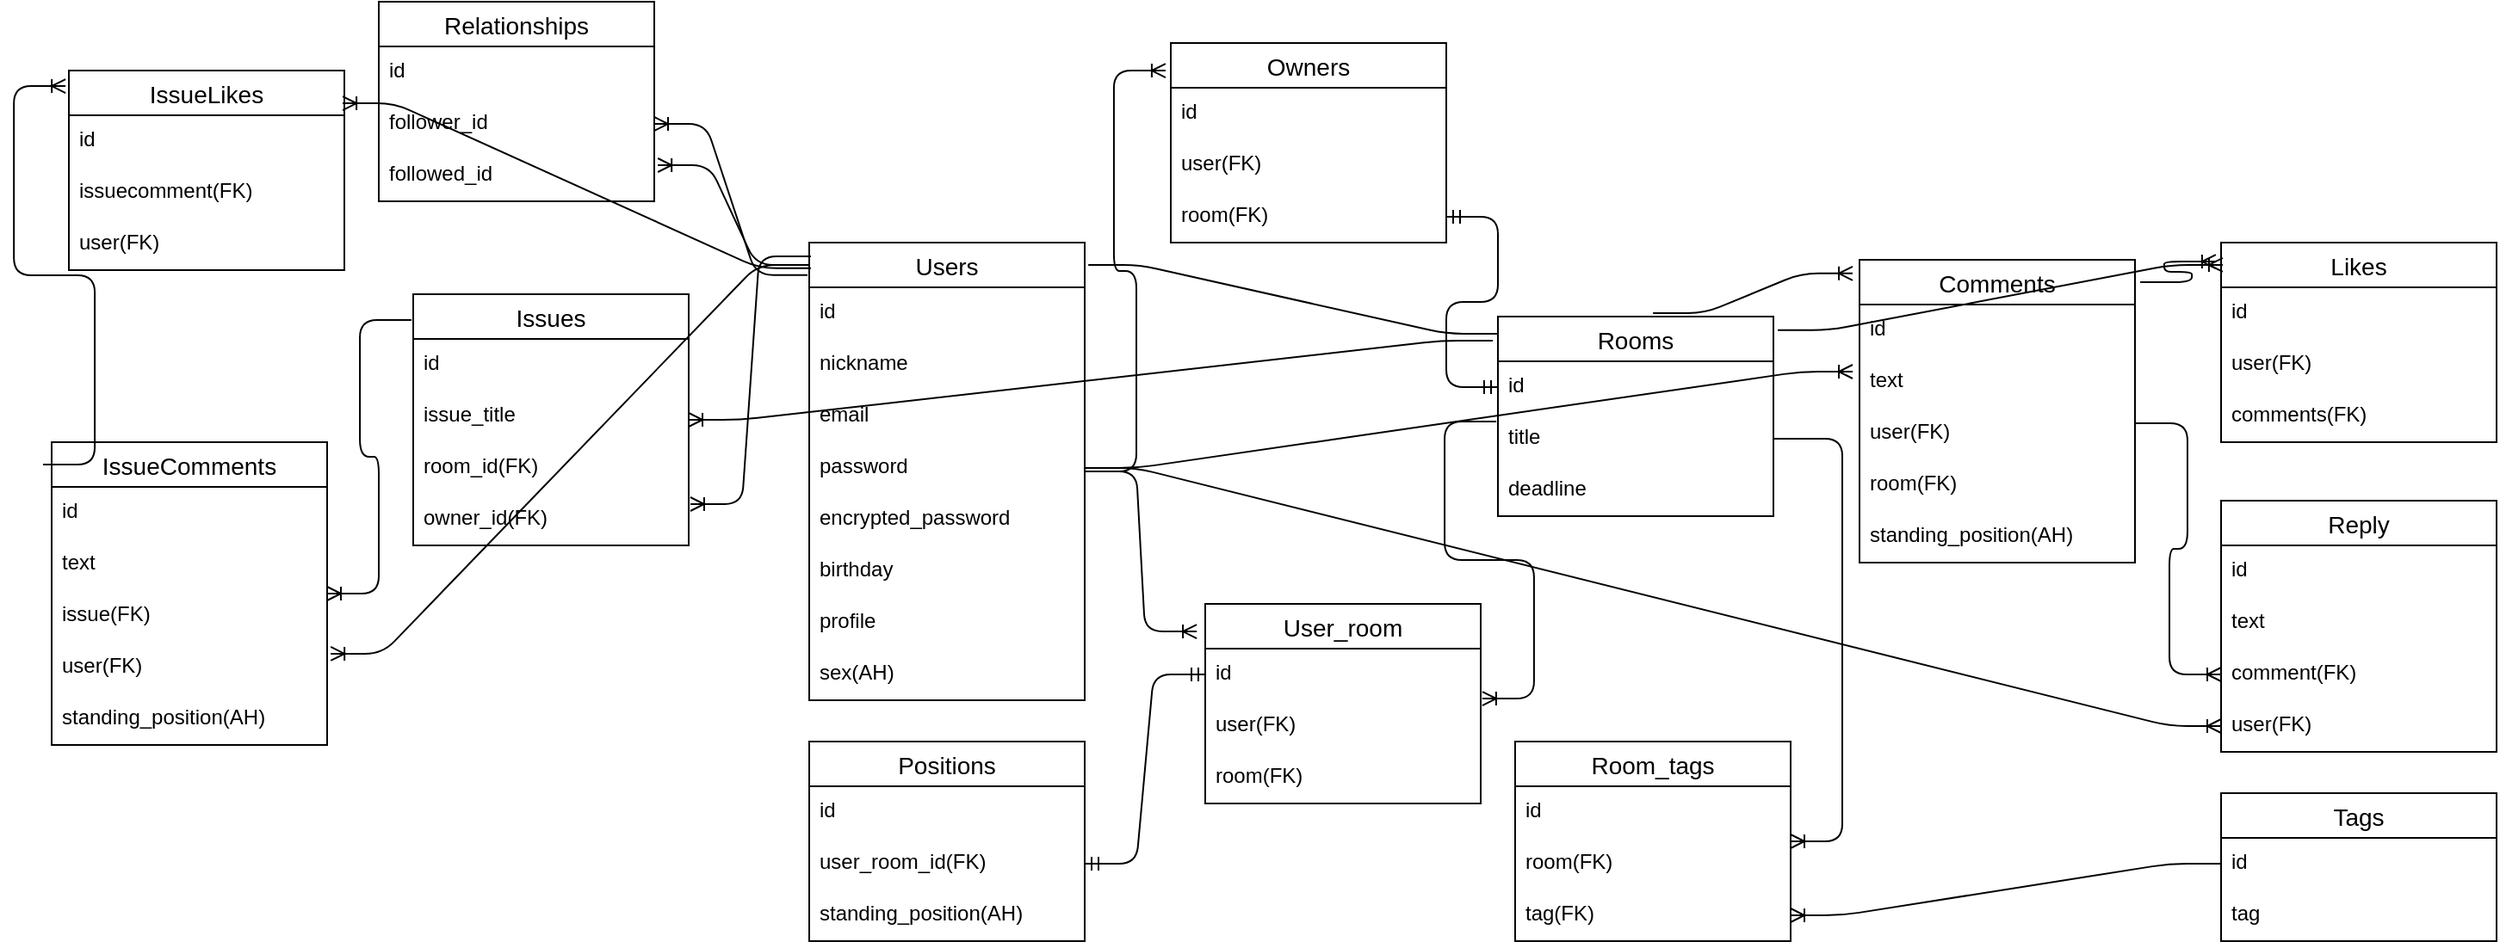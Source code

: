 <mxfile>
    <diagram id="w-KWtsIKluz7M0ZVdeUT" name="ページ1">
        <mxGraphModel dx="2038" dy="1231" grid="0" gridSize="10" guides="0" tooltips="1" connect="1" arrows="1" fold="1" page="0" pageScale="1" pageWidth="827" pageHeight="1169" math="0" shadow="0">
            <root>
                <mxCell id="0"/>
                <mxCell id="1" parent="0"/>
                <mxCell id="4" value="Users" style="swimlane;fontStyle=0;childLayout=stackLayout;horizontal=1;startSize=26;horizontalStack=0;resizeParent=1;resizeParentMax=0;resizeLast=0;collapsible=1;marginBottom=0;align=center;fontSize=14;" parent="1" vertex="1">
                    <mxGeometry x="280" y="-10" width="160" height="266" as="geometry"/>
                </mxCell>
                <mxCell id="5" value="id" style="text;strokeColor=none;fillColor=none;spacingLeft=4;spacingRight=4;overflow=hidden;rotatable=0;points=[[0,0.5],[1,0.5]];portConstraint=eastwest;fontSize=12;" parent="4" vertex="1">
                    <mxGeometry y="26" width="160" height="30" as="geometry"/>
                </mxCell>
                <mxCell id="8" value="nickname" style="text;strokeColor=none;fillColor=none;spacingLeft=4;spacingRight=4;overflow=hidden;rotatable=0;points=[[0,0.5],[1,0.5]];portConstraint=eastwest;fontSize=12;" parent="4" vertex="1">
                    <mxGeometry y="56" width="160" height="30" as="geometry"/>
                </mxCell>
                <mxCell id="6" value="email" style="text;strokeColor=none;fillColor=none;spacingLeft=4;spacingRight=4;overflow=hidden;rotatable=0;points=[[0,0.5],[1,0.5]];portConstraint=eastwest;fontSize=12;" parent="4" vertex="1">
                    <mxGeometry y="86" width="160" height="30" as="geometry"/>
                </mxCell>
                <mxCell id="7" value="password" style="text;strokeColor=none;fillColor=none;spacingLeft=4;spacingRight=4;overflow=hidden;rotatable=0;points=[[0,0.5],[1,0.5]];portConstraint=eastwest;fontSize=12;" parent="4" vertex="1">
                    <mxGeometry y="116" width="160" height="30" as="geometry"/>
                </mxCell>
                <mxCell id="10" value="encrypted_password" style="text;strokeColor=none;fillColor=none;spacingLeft=4;spacingRight=4;overflow=hidden;rotatable=0;points=[[0,0.5],[1,0.5]];portConstraint=eastwest;fontSize=12;" parent="4" vertex="1">
                    <mxGeometry y="146" width="160" height="30" as="geometry"/>
                </mxCell>
                <mxCell id="11" value="birthday" style="text;strokeColor=none;fillColor=none;spacingLeft=4;spacingRight=4;overflow=hidden;rotatable=0;points=[[0,0.5],[1,0.5]];portConstraint=eastwest;fontSize=12;" parent="4" vertex="1">
                    <mxGeometry y="176" width="160" height="30" as="geometry"/>
                </mxCell>
                <mxCell id="34" value="profile" style="text;strokeColor=none;fillColor=none;spacingLeft=4;spacingRight=4;overflow=hidden;rotatable=0;points=[[0,0.5],[1,0.5]];portConstraint=eastwest;fontSize=12;" parent="4" vertex="1">
                    <mxGeometry y="206" width="160" height="30" as="geometry"/>
                </mxCell>
                <mxCell id="84" value="sex(AH)" style="text;strokeColor=none;fillColor=none;spacingLeft=4;spacingRight=4;overflow=hidden;rotatable=0;points=[[0,0.5],[1,0.5]];portConstraint=eastwest;fontSize=12;" parent="4" vertex="1">
                    <mxGeometry y="236" width="160" height="30" as="geometry"/>
                </mxCell>
                <mxCell id="21" value="" style="edgeStyle=entityRelationEdgeStyle;fontSize=12;html=1;endArrow=ERoneToMany;exitX=-0.006;exitY=0.071;exitDx=0;exitDy=0;exitPerimeter=0;entryX=1;entryY=0.5;entryDx=0;entryDy=0;" parent="1" source="4" target="27" edge="1">
                    <mxGeometry width="100" height="100" relative="1" as="geometry">
                        <mxPoint x="330" y="320" as="sourcePoint"/>
                        <mxPoint x="70" y="380" as="targetPoint"/>
                    </mxGeometry>
                </mxCell>
                <mxCell id="25" value="Relationships" style="swimlane;fontStyle=0;childLayout=stackLayout;horizontal=1;startSize=26;horizontalStack=0;resizeParent=1;resizeParentMax=0;resizeLast=0;collapsible=1;marginBottom=0;align=center;fontSize=14;" parent="1" vertex="1">
                    <mxGeometry x="30" y="-150" width="160" height="116" as="geometry"/>
                </mxCell>
                <mxCell id="26" value="id" style="text;strokeColor=none;fillColor=none;spacingLeft=4;spacingRight=4;overflow=hidden;rotatable=0;points=[[0,0.5],[1,0.5]];portConstraint=eastwest;fontSize=12;" parent="25" vertex="1">
                    <mxGeometry y="26" width="160" height="30" as="geometry"/>
                </mxCell>
                <mxCell id="27" value="follower_id" style="text;strokeColor=none;fillColor=none;spacingLeft=4;spacingRight=4;overflow=hidden;rotatable=0;points=[[0,0.5],[1,0.5]];portConstraint=eastwest;fontSize=12;" parent="25" vertex="1">
                    <mxGeometry y="56" width="160" height="30" as="geometry"/>
                </mxCell>
                <mxCell id="28" value="followed_id" style="text;strokeColor=none;fillColor=none;spacingLeft=4;spacingRight=4;overflow=hidden;rotatable=0;points=[[0,0.5],[1,0.5]];portConstraint=eastwest;fontSize=12;" parent="25" vertex="1">
                    <mxGeometry y="86" width="160" height="30" as="geometry"/>
                </mxCell>
                <mxCell id="30" value="User_room" style="swimlane;fontStyle=0;childLayout=stackLayout;horizontal=1;startSize=26;horizontalStack=0;resizeParent=1;resizeParentMax=0;resizeLast=0;collapsible=1;marginBottom=0;align=center;fontSize=14;" parent="1" vertex="1">
                    <mxGeometry x="510" y="200" width="160" height="116" as="geometry"/>
                </mxCell>
                <mxCell id="31" value="id" style="text;strokeColor=none;fillColor=none;spacingLeft=4;spacingRight=4;overflow=hidden;rotatable=0;points=[[0,0.5],[1,0.5]];portConstraint=eastwest;fontSize=12;" parent="30" vertex="1">
                    <mxGeometry y="26" width="160" height="30" as="geometry"/>
                </mxCell>
                <mxCell id="32" value="user(FK)" style="text;strokeColor=none;fillColor=none;spacingLeft=4;spacingRight=4;overflow=hidden;rotatable=0;points=[[0,0.5],[1,0.5]];portConstraint=eastwest;fontSize=12;" parent="30" vertex="1">
                    <mxGeometry y="56" width="160" height="30" as="geometry"/>
                </mxCell>
                <mxCell id="33" value="room(FK)" style="text;strokeColor=none;fillColor=none;spacingLeft=4;spacingRight=4;overflow=hidden;rotatable=0;points=[[0,0.5],[1,0.5]];portConstraint=eastwest;fontSize=12;" parent="30" vertex="1">
                    <mxGeometry y="86" width="160" height="30" as="geometry"/>
                </mxCell>
                <mxCell id="36" value="" style="edgeStyle=entityRelationEdgeStyle;fontSize=12;html=1;endArrow=ERoneToMany;entryX=-0.031;entryY=0.138;entryDx=0;entryDy=0;entryPerimeter=0;" parent="1" source="4" target="30" edge="1">
                    <mxGeometry width="100" height="100" relative="1" as="geometry">
                        <mxPoint x="399" y="280" as="sourcePoint"/>
                        <mxPoint x="430" y="210" as="targetPoint"/>
                    </mxGeometry>
                </mxCell>
                <mxCell id="37" value="" style="edgeStyle=entityRelationEdgeStyle;fontSize=12;html=1;endArrow=ERoneToMany;entryX=1.006;entryY=-0.033;entryDx=0;entryDy=0;entryPerimeter=0;exitX=-0.006;exitY=0.167;exitDx=0;exitDy=0;exitPerimeter=0;" parent="1" source="14" target="32" edge="1">
                    <mxGeometry width="100" height="100" relative="1" as="geometry">
                        <mxPoint x="540" y="345" as="sourcePoint"/>
                        <mxPoint x="430" y="210" as="targetPoint"/>
                    </mxGeometry>
                </mxCell>
                <mxCell id="43" value="Tags" style="swimlane;fontStyle=0;childLayout=stackLayout;horizontal=1;startSize=26;horizontalStack=0;resizeParent=1;resizeParentMax=0;resizeLast=0;collapsible=1;marginBottom=0;align=center;fontSize=14;" parent="1" vertex="1">
                    <mxGeometry x="1100" y="310" width="160" height="86" as="geometry"/>
                </mxCell>
                <mxCell id="44" value="id" style="text;strokeColor=none;fillColor=none;spacingLeft=4;spacingRight=4;overflow=hidden;rotatable=0;points=[[0,0.5],[1,0.5]];portConstraint=eastwest;fontSize=12;" parent="43" vertex="1">
                    <mxGeometry y="26" width="160" height="30" as="geometry"/>
                </mxCell>
                <mxCell id="45" value="tag" style="text;strokeColor=none;fillColor=none;spacingLeft=4;spacingRight=4;overflow=hidden;rotatable=0;points=[[0,0.5],[1,0.5]];portConstraint=eastwest;fontSize=12;" parent="43" vertex="1">
                    <mxGeometry y="56" width="160" height="30" as="geometry"/>
                </mxCell>
                <mxCell id="47" value="Room_tags" style="swimlane;fontStyle=0;childLayout=stackLayout;horizontal=1;startSize=26;horizontalStack=0;resizeParent=1;resizeParentMax=0;resizeLast=0;collapsible=1;marginBottom=0;align=center;fontSize=14;" parent="1" vertex="1">
                    <mxGeometry x="690" y="280" width="160" height="116" as="geometry"/>
                </mxCell>
                <mxCell id="48" value="id" style="text;strokeColor=none;fillColor=none;spacingLeft=4;spacingRight=4;overflow=hidden;rotatable=0;points=[[0,0.5],[1,0.5]];portConstraint=eastwest;fontSize=12;" parent="47" vertex="1">
                    <mxGeometry y="26" width="160" height="30" as="geometry"/>
                </mxCell>
                <mxCell id="49" value="room(FK)" style="text;strokeColor=none;fillColor=none;spacingLeft=4;spacingRight=4;overflow=hidden;rotatable=0;points=[[0,0.5],[1,0.5]];portConstraint=eastwest;fontSize=12;" parent="47" vertex="1">
                    <mxGeometry y="56" width="160" height="30" as="geometry"/>
                </mxCell>
                <mxCell id="50" value="tag(FK)" style="text;strokeColor=none;fillColor=none;spacingLeft=4;spacingRight=4;overflow=hidden;rotatable=0;points=[[0,0.5],[1,0.5]];portConstraint=eastwest;fontSize=12;" parent="47" vertex="1">
                    <mxGeometry y="86" width="160" height="30" as="geometry"/>
                </mxCell>
                <mxCell id="51" value="" style="edgeStyle=entityRelationEdgeStyle;fontSize=12;html=1;endArrow=ERoneToMany;exitX=1;exitY=0.5;exitDx=0;exitDy=0;" parent="1" source="14" target="47" edge="1">
                    <mxGeometry width="100" height="100" relative="1" as="geometry">
                        <mxPoint x="632.08" y="429" as="sourcePoint"/>
                        <mxPoint x="610" y="330" as="targetPoint"/>
                    </mxGeometry>
                </mxCell>
                <mxCell id="52" value="" style="edgeStyle=entityRelationEdgeStyle;fontSize=12;html=1;endArrow=ERoneToMany;entryX=1;entryY=0.5;entryDx=0;entryDy=0;exitX=0;exitY=0.5;exitDx=0;exitDy=0;" parent="1" source="44" target="50" edge="1">
                    <mxGeometry width="100" height="100" relative="1" as="geometry">
                        <mxPoint x="800" y="550" as="sourcePoint"/>
                        <mxPoint x="900" y="450" as="targetPoint"/>
                    </mxGeometry>
                </mxCell>
                <mxCell id="54" value="Comments" style="swimlane;fontStyle=0;childLayout=stackLayout;horizontal=1;startSize=26;horizontalStack=0;resizeParent=1;resizeParentMax=0;resizeLast=0;collapsible=1;marginBottom=0;align=center;fontSize=14;" parent="1" vertex="1">
                    <mxGeometry x="890" width="160" height="176" as="geometry"/>
                </mxCell>
                <mxCell id="55" value="id" style="text;strokeColor=none;fillColor=none;spacingLeft=4;spacingRight=4;overflow=hidden;rotatable=0;points=[[0,0.5],[1,0.5]];portConstraint=eastwest;fontSize=12;" parent="54" vertex="1">
                    <mxGeometry y="26" width="160" height="30" as="geometry"/>
                </mxCell>
                <mxCell id="56" value="text" style="text;strokeColor=none;fillColor=none;spacingLeft=4;spacingRight=4;overflow=hidden;rotatable=0;points=[[0,0.5],[1,0.5]];portConstraint=eastwest;fontSize=12;" parent="54" vertex="1">
                    <mxGeometry y="56" width="160" height="30" as="geometry"/>
                </mxCell>
                <mxCell id="57" value="user(FK)" style="text;strokeColor=none;fillColor=none;spacingLeft=4;spacingRight=4;overflow=hidden;rotatable=0;points=[[0,0.5],[1,0.5]];portConstraint=eastwest;fontSize=12;" parent="54" vertex="1">
                    <mxGeometry y="86" width="160" height="30" as="geometry"/>
                </mxCell>
                <mxCell id="58" value="room(FK)" style="text;strokeColor=none;fillColor=none;spacingLeft=4;spacingRight=4;overflow=hidden;rotatable=0;points=[[0,0.5],[1,0.5]];portConstraint=eastwest;fontSize=12;" parent="54" vertex="1">
                    <mxGeometry y="116" width="160" height="30" as="geometry"/>
                </mxCell>
                <mxCell id="96" value="standing_position(AH)" style="text;strokeColor=none;fillColor=none;spacingLeft=4;spacingRight=4;overflow=hidden;rotatable=0;points=[[0,0.5],[1,0.5]];portConstraint=eastwest;fontSize=12;" parent="54" vertex="1">
                    <mxGeometry y="146" width="160" height="30" as="geometry"/>
                </mxCell>
                <mxCell id="59" value="" style="edgeStyle=entityRelationEdgeStyle;fontSize=12;html=1;endArrow=ERoneToMany;exitX=1;exitY=0.5;exitDx=0;exitDy=0;entryX=-0.025;entryY=0.3;entryDx=0;entryDy=0;entryPerimeter=0;" parent="1" source="7" target="56" edge="1">
                    <mxGeometry width="100" height="100" relative="1" as="geometry">
                        <mxPoint x="510" y="330" as="sourcePoint"/>
                        <mxPoint x="610" y="230" as="targetPoint"/>
                    </mxGeometry>
                </mxCell>
                <mxCell id="60" value="" style="edgeStyle=entityRelationEdgeStyle;fontSize=12;html=1;endArrow=ERoneToMany;exitX=0.563;exitY=-0.017;exitDx=0;exitDy=0;exitPerimeter=0;entryX=-0.025;entryY=0.045;entryDx=0;entryDy=0;entryPerimeter=0;" parent="1" source="12" target="54" edge="1">
                    <mxGeometry width="100" height="100" relative="1" as="geometry">
                        <mxPoint x="510" y="330" as="sourcePoint"/>
                        <mxPoint x="610" y="230" as="targetPoint"/>
                    </mxGeometry>
                </mxCell>
                <mxCell id="61" value="Likes" style="swimlane;fontStyle=0;childLayout=stackLayout;horizontal=1;startSize=26;horizontalStack=0;resizeParent=1;resizeParentMax=0;resizeLast=0;collapsible=1;marginBottom=0;align=center;fontSize=14;" parent="1" vertex="1">
                    <mxGeometry x="1100" y="-10" width="160" height="116" as="geometry"/>
                </mxCell>
                <mxCell id="62" value="id" style="text;strokeColor=none;fillColor=none;spacingLeft=4;spacingRight=4;overflow=hidden;rotatable=0;points=[[0,0.5],[1,0.5]];portConstraint=eastwest;fontSize=12;" parent="61" vertex="1">
                    <mxGeometry y="26" width="160" height="30" as="geometry"/>
                </mxCell>
                <mxCell id="63" value="user(FK)" style="text;strokeColor=none;fillColor=none;spacingLeft=4;spacingRight=4;overflow=hidden;rotatable=0;points=[[0,0.5],[1,0.5]];portConstraint=eastwest;fontSize=12;" parent="61" vertex="1">
                    <mxGeometry y="56" width="160" height="30" as="geometry"/>
                </mxCell>
                <mxCell id="64" value="comments(FK)" style="text;strokeColor=none;fillColor=none;spacingLeft=4;spacingRight=4;overflow=hidden;rotatable=0;points=[[0,0.5],[1,0.5]];portConstraint=eastwest;fontSize=12;" parent="61" vertex="1">
                    <mxGeometry y="86" width="160" height="30" as="geometry"/>
                </mxCell>
                <mxCell id="65" value="" style="edgeStyle=entityRelationEdgeStyle;fontSize=12;html=1;endArrow=ERoneToMany;exitX=1.016;exitY=0.068;exitDx=0;exitDy=0;entryX=0.006;entryY=0.112;entryDx=0;entryDy=0;exitPerimeter=0;startArrow=none;entryPerimeter=0;" parent="1" source="12" target="61" edge="1">
                    <mxGeometry width="100" height="100" relative="1" as="geometry">
                        <mxPoint x="410" y="260" as="sourcePoint"/>
                        <mxPoint x="510" y="160" as="targetPoint"/>
                    </mxGeometry>
                </mxCell>
                <mxCell id="66" value="" style="edgeStyle=entityRelationEdgeStyle;fontSize=12;html=1;endArrow=ERoneToMany;entryX=-0.019;entryY=0.095;entryDx=0;entryDy=0;exitX=1.019;exitY=0.074;exitDx=0;exitDy=0;exitPerimeter=0;entryPerimeter=0;" parent="1" source="54" target="61" edge="1">
                    <mxGeometry width="100" height="100" relative="1" as="geometry">
                        <mxPoint x="410" y="260" as="sourcePoint"/>
                        <mxPoint x="510" y="160" as="targetPoint"/>
                    </mxGeometry>
                </mxCell>
                <mxCell id="67" value="Reply" style="swimlane;fontStyle=0;childLayout=stackLayout;horizontal=1;startSize=26;horizontalStack=0;resizeParent=1;resizeParentMax=0;resizeLast=0;collapsible=1;marginBottom=0;align=center;fontSize=14;" parent="1" vertex="1">
                    <mxGeometry x="1100" y="140" width="160" height="146" as="geometry"/>
                </mxCell>
                <mxCell id="68" value="id" style="text;strokeColor=none;fillColor=none;spacingLeft=4;spacingRight=4;overflow=hidden;rotatable=0;points=[[0,0.5],[1,0.5]];portConstraint=eastwest;fontSize=12;" parent="67" vertex="1">
                    <mxGeometry y="26" width="160" height="30" as="geometry"/>
                </mxCell>
                <mxCell id="69" value="text" style="text;strokeColor=none;fillColor=none;spacingLeft=4;spacingRight=4;overflow=hidden;rotatable=0;points=[[0,0.5],[1,0.5]];portConstraint=eastwest;fontSize=12;" parent="67" vertex="1">
                    <mxGeometry y="56" width="160" height="30" as="geometry"/>
                </mxCell>
                <mxCell id="70" value="comment(FK)" style="text;strokeColor=none;fillColor=none;spacingLeft=4;spacingRight=4;overflow=hidden;rotatable=0;points=[[0,0.5],[1,0.5]];portConstraint=eastwest;fontSize=12;" parent="67" vertex="1">
                    <mxGeometry y="86" width="160" height="30" as="geometry"/>
                </mxCell>
                <mxCell id="75" value="user(FK)" style="text;strokeColor=none;fillColor=none;spacingLeft=4;spacingRight=4;overflow=hidden;rotatable=0;points=[[0,0.5],[1,0.5]];portConstraint=eastwest;fontSize=12;" parent="67" vertex="1">
                    <mxGeometry y="116" width="160" height="30" as="geometry"/>
                </mxCell>
                <mxCell id="71" value="" style="edgeStyle=entityRelationEdgeStyle;fontSize=12;html=1;endArrow=ERoneToMany;exitX=1.003;exitY=0.3;exitDx=0;exitDy=0;exitPerimeter=0;entryX=0;entryY=0.5;entryDx=0;entryDy=0;" parent="1" source="57" target="70" edge="1">
                    <mxGeometry width="100" height="100" relative="1" as="geometry">
                        <mxPoint x="410" y="320" as="sourcePoint"/>
                        <mxPoint x="510" y="220" as="targetPoint"/>
                    </mxGeometry>
                </mxCell>
                <mxCell id="74" value="" style="edgeStyle=entityRelationEdgeStyle;fontSize=12;html=1;endArrow=ERoneToMany;entryX=0;entryY=0.5;entryDx=0;entryDy=0;exitX=1;exitY=0.5;exitDx=0;exitDy=0;jumpStyle=none;" parent="1" source="7" target="75" edge="1">
                    <mxGeometry width="100" height="100" relative="1" as="geometry">
                        <mxPoint x="510" y="130" as="sourcePoint"/>
                        <mxPoint x="570" y="260" as="targetPoint"/>
                    </mxGeometry>
                </mxCell>
                <mxCell id="85" value="Positions" style="swimlane;fontStyle=0;childLayout=stackLayout;horizontal=1;startSize=26;horizontalStack=0;resizeParent=1;resizeParentMax=0;resizeLast=0;collapsible=1;marginBottom=0;align=center;fontSize=14;" parent="1" vertex="1">
                    <mxGeometry x="280" y="280" width="160" height="116" as="geometry"/>
                </mxCell>
                <mxCell id="86" value="id" style="text;strokeColor=none;fillColor=none;spacingLeft=4;spacingRight=4;overflow=hidden;rotatable=0;points=[[0,0.5],[1,0.5]];portConstraint=eastwest;fontSize=12;" parent="85" vertex="1">
                    <mxGeometry y="26" width="160" height="30" as="geometry"/>
                </mxCell>
                <mxCell id="87" value="user_room_id(FK)" style="text;strokeColor=none;fillColor=none;spacingLeft=4;spacingRight=4;overflow=hidden;rotatable=0;points=[[0,0.5],[1,0.5]];portConstraint=eastwest;fontSize=12;" parent="85" vertex="1">
                    <mxGeometry y="56" width="160" height="30" as="geometry"/>
                </mxCell>
                <mxCell id="88" value="standing_position(AH)" style="text;strokeColor=none;fillColor=none;spacingLeft=4;spacingRight=4;overflow=hidden;rotatable=0;points=[[0,0.5],[1,0.5]];portConstraint=eastwest;fontSize=12;" parent="85" vertex="1">
                    <mxGeometry y="86" width="160" height="30" as="geometry"/>
                </mxCell>
                <mxCell id="89" value="" style="edgeStyle=entityRelationEdgeStyle;fontSize=12;html=1;endArrow=ERmandOne;startArrow=ERmandOne;entryX=0;entryY=0.5;entryDx=0;entryDy=0;" parent="1" source="87" target="31" edge="1">
                    <mxGeometry width="100" height="100" relative="1" as="geometry">
                        <mxPoint x="260" y="410" as="sourcePoint"/>
                        <mxPoint x="360" y="310" as="targetPoint"/>
                    </mxGeometry>
                </mxCell>
                <mxCell id="90" value="Owners" style="swimlane;fontStyle=0;childLayout=stackLayout;horizontal=1;startSize=26;horizontalStack=0;resizeParent=1;resizeParentMax=0;resizeLast=0;collapsible=1;marginBottom=0;align=center;fontSize=14;" parent="1" vertex="1">
                    <mxGeometry x="490" y="-126" width="160" height="116" as="geometry"/>
                </mxCell>
                <mxCell id="91" value="id" style="text;strokeColor=none;fillColor=none;spacingLeft=4;spacingRight=4;overflow=hidden;rotatable=0;points=[[0,0.5],[1,0.5]];portConstraint=eastwest;fontSize=12;" parent="90" vertex="1">
                    <mxGeometry y="26" width="160" height="30" as="geometry"/>
                </mxCell>
                <mxCell id="92" value="user(FK)" style="text;strokeColor=none;fillColor=none;spacingLeft=4;spacingRight=4;overflow=hidden;rotatable=0;points=[[0,0.5],[1,0.5]];portConstraint=eastwest;fontSize=12;" parent="90" vertex="1">
                    <mxGeometry y="56" width="160" height="30" as="geometry"/>
                </mxCell>
                <mxCell id="93" value="room(FK)" style="text;strokeColor=none;fillColor=none;spacingLeft=4;spacingRight=4;overflow=hidden;rotatable=0;points=[[0,0.5],[1,0.5]];portConstraint=eastwest;fontSize=12;" parent="90" vertex="1">
                    <mxGeometry y="86" width="160" height="30" as="geometry"/>
                </mxCell>
                <mxCell id="94" value="" style="edgeStyle=entityRelationEdgeStyle;fontSize=12;html=1;endArrow=ERoneToMany;entryX=-0.019;entryY=0.138;entryDx=0;entryDy=0;entryPerimeter=0;" parent="1" source="4" target="90" edge="1">
                    <mxGeometry width="100" height="100" relative="1" as="geometry">
                        <mxPoint x="410" y="360" as="sourcePoint"/>
                        <mxPoint x="510" y="260" as="targetPoint"/>
                    </mxGeometry>
                </mxCell>
                <mxCell id="95" value="" style="edgeStyle=entityRelationEdgeStyle;fontSize=12;html=1;endArrow=ERmandOne;startArrow=ERmandOne;entryX=0;entryY=0.5;entryDx=0;entryDy=0;exitX=1;exitY=0.5;exitDx=0;exitDy=0;" parent="1" source="93" target="13" edge="1">
                    <mxGeometry width="100" height="100" relative="1" as="geometry">
                        <mxPoint x="410" y="430" as="sourcePoint"/>
                        <mxPoint x="510" y="330" as="targetPoint"/>
                    </mxGeometry>
                </mxCell>
                <mxCell id="35" value="" style="edgeStyle=entityRelationEdgeStyle;fontSize=12;html=1;endArrow=ERoneToMany;exitX=-0.006;exitY=0.049;exitDx=0;exitDy=0;entryX=1.013;entryY=0.3;entryDx=0;entryDy=0;entryPerimeter=0;exitPerimeter=0;" parent="1" source="4" target="28" edge="1">
                    <mxGeometry width="100" height="100" relative="1" as="geometry">
                        <mxPoint x="330" y="290" as="sourcePoint"/>
                        <mxPoint x="430" y="190" as="targetPoint"/>
                    </mxGeometry>
                </mxCell>
                <mxCell id="99" value="" style="edgeStyle=entityRelationEdgeStyle;fontSize=12;html=1;endArrow=ERoneToMany;exitX=-0.019;exitY=0.121;exitDx=0;exitDy=0;exitPerimeter=0;" parent="1" source="12" target="113" edge="1">
                    <mxGeometry width="100" height="100" relative="1" as="geometry">
                        <mxPoint x="830" y="500" as="sourcePoint"/>
                        <mxPoint x="990" y="450" as="targetPoint"/>
                    </mxGeometry>
                </mxCell>
                <mxCell id="113" value="Issues" style="swimlane;fontStyle=0;childLayout=stackLayout;horizontal=1;startSize=26;horizontalStack=0;resizeParent=1;resizeParentMax=0;resizeLast=0;collapsible=1;marginBottom=0;align=center;fontSize=14;" parent="1" vertex="1">
                    <mxGeometry x="50" y="20" width="160" height="146" as="geometry"/>
                </mxCell>
                <mxCell id="114" value="id" style="text;strokeColor=none;fillColor=none;spacingLeft=4;spacingRight=4;overflow=hidden;rotatable=0;points=[[0,0.5],[1,0.5]];portConstraint=eastwest;fontSize=12;" parent="113" vertex="1">
                    <mxGeometry y="26" width="160" height="30" as="geometry"/>
                </mxCell>
                <mxCell id="115" value="issue_title" style="text;strokeColor=none;fillColor=none;spacingLeft=4;spacingRight=4;overflow=hidden;rotatable=0;points=[[0,0.5],[1,0.5]];portConstraint=eastwest;fontSize=12;" parent="113" vertex="1">
                    <mxGeometry y="56" width="160" height="30" as="geometry"/>
                </mxCell>
                <mxCell id="116" value="room_id(FK)" style="text;strokeColor=none;fillColor=none;spacingLeft=4;spacingRight=4;overflow=hidden;rotatable=0;points=[[0,0.5],[1,0.5]];portConstraint=eastwest;fontSize=12;" parent="113" vertex="1">
                    <mxGeometry y="86" width="160" height="30" as="geometry"/>
                </mxCell>
                <mxCell id="127" value="owner_id(FK)" style="text;strokeColor=none;fillColor=none;spacingLeft=4;spacingRight=4;overflow=hidden;rotatable=0;points=[[0,0.5],[1,0.5]];portConstraint=eastwest;fontSize=12;" parent="113" vertex="1">
                    <mxGeometry y="116" width="160" height="30" as="geometry"/>
                </mxCell>
                <mxCell id="117" value="" style="edgeStyle=entityRelationEdgeStyle;fontSize=12;html=1;endArrow=ERoneToMany;exitX=-0.006;exitY=0.103;exitDx=0;exitDy=0;exitPerimeter=0;" parent="1" source="113" target="123" edge="1">
                    <mxGeometry width="100" height="100" relative="1" as="geometry">
                        <mxPoint x="1060" y="420" as="sourcePoint"/>
                        <mxPoint x="1210" y="320" as="targetPoint"/>
                    </mxGeometry>
                </mxCell>
                <mxCell id="123" value="IssueComments" style="swimlane;fontStyle=0;childLayout=stackLayout;horizontal=1;startSize=26;horizontalStack=0;resizeParent=1;resizeParentMax=0;resizeLast=0;collapsible=1;marginBottom=0;align=center;fontSize=14;" parent="1" vertex="1">
                    <mxGeometry x="-160" y="106" width="160" height="176" as="geometry"/>
                </mxCell>
                <mxCell id="124" value="id" style="text;strokeColor=none;fillColor=none;spacingLeft=4;spacingRight=4;overflow=hidden;rotatable=0;points=[[0,0.5],[1,0.5]];portConstraint=eastwest;fontSize=12;" parent="123" vertex="1">
                    <mxGeometry y="26" width="160" height="30" as="geometry"/>
                </mxCell>
                <mxCell id="125" value="text" style="text;strokeColor=none;fillColor=none;spacingLeft=4;spacingRight=4;overflow=hidden;rotatable=0;points=[[0,0.5],[1,0.5]];portConstraint=eastwest;fontSize=12;" parent="123" vertex="1">
                    <mxGeometry y="56" width="160" height="30" as="geometry"/>
                </mxCell>
                <mxCell id="126" value="issue(FK)" style="text;strokeColor=none;fillColor=none;spacingLeft=4;spacingRight=4;overflow=hidden;rotatable=0;points=[[0,0.5],[1,0.5]];portConstraint=eastwest;fontSize=12;" parent="123" vertex="1">
                    <mxGeometry y="86" width="160" height="30" as="geometry"/>
                </mxCell>
                <mxCell id="128" value="user(FK)" style="text;strokeColor=none;fillColor=none;spacingLeft=4;spacingRight=4;overflow=hidden;rotatable=0;points=[[0,0.5],[1,0.5]];portConstraint=eastwest;fontSize=12;" parent="123" vertex="1">
                    <mxGeometry y="116" width="160" height="30" as="geometry"/>
                </mxCell>
                <mxCell id="133" value="standing_position(AH)" style="text;strokeColor=none;fillColor=none;spacingLeft=4;spacingRight=4;overflow=hidden;rotatable=0;points=[[0,0.5],[1,0.5]];portConstraint=eastwest;fontSize=12;" parent="123" vertex="1">
                    <mxGeometry y="146" width="160" height="30" as="geometry"/>
                </mxCell>
                <mxCell id="131" value="" style="edgeStyle=entityRelationEdgeStyle;fontSize=12;html=1;endArrow=ERoneToMany;exitX=0.006;exitY=0.03;exitDx=0;exitDy=0;exitPerimeter=0;entryX=1.006;entryY=0.2;entryDx=0;entryDy=0;entryPerimeter=0;" parent="1" source="4" target="127" edge="1">
                    <mxGeometry width="100" height="100" relative="1" as="geometry">
                        <mxPoint x="320" y="500" as="sourcePoint"/>
                        <mxPoint x="420" y="400" as="targetPoint"/>
                    </mxGeometry>
                </mxCell>
                <mxCell id="132" value="" style="edgeStyle=entityRelationEdgeStyle;fontSize=12;html=1;endArrow=ERoneToMany;exitX=0;exitY=0.049;exitDx=0;exitDy=0;exitPerimeter=0;entryX=1.013;entryY=0.233;entryDx=0;entryDy=0;entryPerimeter=0;" parent="1" source="4" target="128" edge="1">
                    <mxGeometry width="100" height="100" relative="1" as="geometry">
                        <mxPoint x="320" y="180" as="sourcePoint"/>
                        <mxPoint x="420" y="80" as="targetPoint"/>
                    </mxGeometry>
                </mxCell>
                <mxCell id="134" value="IssueLikes" style="swimlane;fontStyle=0;childLayout=stackLayout;horizontal=1;startSize=26;horizontalStack=0;resizeParent=1;resizeParentMax=0;resizeLast=0;collapsible=1;marginBottom=0;align=center;fontSize=14;" parent="1" vertex="1">
                    <mxGeometry x="-150" y="-110" width="160" height="116" as="geometry"/>
                </mxCell>
                <mxCell id="135" value="id" style="text;strokeColor=none;fillColor=none;spacingLeft=4;spacingRight=4;overflow=hidden;rotatable=0;points=[[0,0.5],[1,0.5]];portConstraint=eastwest;fontSize=12;" parent="134" vertex="1">
                    <mxGeometry y="26" width="160" height="30" as="geometry"/>
                </mxCell>
                <mxCell id="136" value="issuecomment(FK)" style="text;strokeColor=none;fillColor=none;spacingLeft=4;spacingRight=4;overflow=hidden;rotatable=0;points=[[0,0.5],[1,0.5]];portConstraint=eastwest;fontSize=12;" parent="134" vertex="1">
                    <mxGeometry y="56" width="160" height="30" as="geometry"/>
                </mxCell>
                <mxCell id="137" value="user(FK)" style="text;strokeColor=none;fillColor=none;spacingLeft=4;spacingRight=4;overflow=hidden;rotatable=0;points=[[0,0.5],[1,0.5]];portConstraint=eastwest;fontSize=12;" parent="134" vertex="1">
                    <mxGeometry y="86" width="160" height="30" as="geometry"/>
                </mxCell>
                <mxCell id="138" value="" style="edgeStyle=entityRelationEdgeStyle;fontSize=12;html=1;endArrow=ERoneToMany;entryX=-0.012;entryY=0.078;entryDx=0;entryDy=0;entryPerimeter=0;exitX=-0.031;exitY=0.074;exitDx=0;exitDy=0;exitPerimeter=0;" parent="1" source="123" target="134" edge="1">
                    <mxGeometry width="100" height="100" relative="1" as="geometry">
                        <mxPoint x="200" y="840" as="sourcePoint"/>
                        <mxPoint x="300" y="740" as="targetPoint"/>
                    </mxGeometry>
                </mxCell>
                <mxCell id="139" value="" style="edgeStyle=entityRelationEdgeStyle;fontSize=12;html=1;endArrow=ERoneToMany;exitX=0.006;exitY=0.056;exitDx=0;exitDy=0;exitPerimeter=0;entryX=0.994;entryY=0.164;entryDx=0;entryDy=0;entryPerimeter=0;" parent="1" source="4" target="134" edge="1">
                    <mxGeometry width="100" height="100" relative="1" as="geometry">
                        <mxPoint x="200" y="160" as="sourcePoint"/>
                        <mxPoint x="300" y="60" as="targetPoint"/>
                    </mxGeometry>
                </mxCell>
                <mxCell id="12" value="Rooms" style="swimlane;fontStyle=0;childLayout=stackLayout;horizontal=1;startSize=26;horizontalStack=0;resizeParent=1;resizeParentMax=0;resizeLast=0;collapsible=1;marginBottom=0;align=center;fontSize=14;" parent="1" vertex="1">
                    <mxGeometry x="680" y="33" width="160" height="116" as="geometry"/>
                </mxCell>
                <mxCell id="13" value="id" style="text;strokeColor=none;fillColor=none;spacingLeft=4;spacingRight=4;overflow=hidden;rotatable=0;points=[[0,0.5],[1,0.5]];portConstraint=eastwest;fontSize=12;" parent="12" vertex="1">
                    <mxGeometry y="26" width="160" height="30" as="geometry"/>
                </mxCell>
                <mxCell id="14" value="title" style="text;strokeColor=none;fillColor=none;spacingLeft=4;spacingRight=4;overflow=hidden;rotatable=0;points=[[0,0.5],[1,0.5]];portConstraint=eastwest;fontSize=12;" parent="12" vertex="1">
                    <mxGeometry y="56" width="160" height="30" as="geometry"/>
                </mxCell>
                <mxCell id="98" value="deadline" style="text;strokeColor=none;fillColor=none;spacingLeft=4;spacingRight=4;overflow=hidden;rotatable=0;points=[[0,0.5],[1,0.5]];portConstraint=eastwest;fontSize=12;" parent="12" vertex="1">
                    <mxGeometry y="86" width="160" height="30" as="geometry"/>
                </mxCell>
                <mxCell id="140" value="" style="edgeStyle=entityRelationEdgeStyle;fontSize=12;html=1;endArrow=none;exitX=1.013;exitY=0.049;exitDx=0;exitDy=0;entryX=0;entryY=0.086;entryDx=0;entryDy=0;exitPerimeter=0;entryPerimeter=0;" parent="1" source="4" target="12" edge="1">
                    <mxGeometry width="100" height="100" relative="1" as="geometry">
                        <mxPoint x="442.56" y="18.088" as="sourcePoint"/>
                        <mxPoint x="1060" y="61" as="targetPoint"/>
                    </mxGeometry>
                </mxCell>
            </root>
        </mxGraphModel>
    </diagram>
</mxfile>